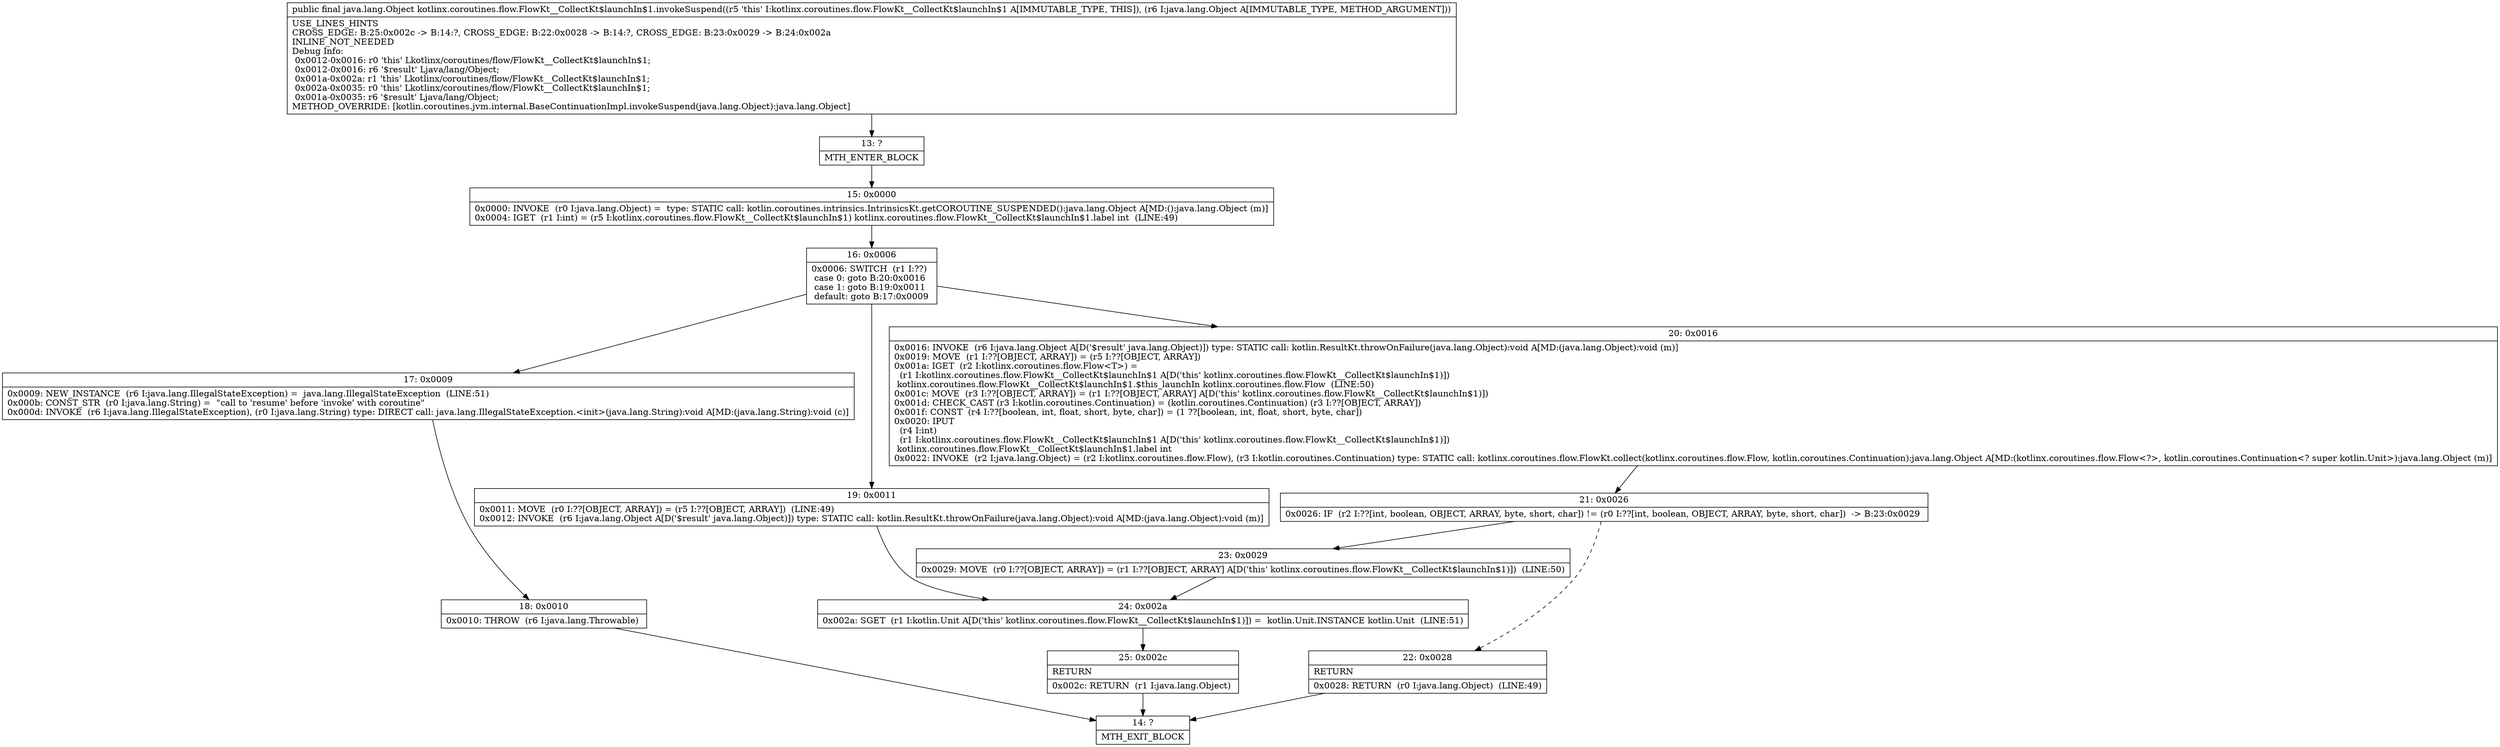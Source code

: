 digraph "CFG forkotlinx.coroutines.flow.FlowKt__CollectKt$launchIn$1.invokeSuspend(Ljava\/lang\/Object;)Ljava\/lang\/Object;" {
Node_13 [shape=record,label="{13\:\ ?|MTH_ENTER_BLOCK\l}"];
Node_15 [shape=record,label="{15\:\ 0x0000|0x0000: INVOKE  (r0 I:java.lang.Object) =  type: STATIC call: kotlin.coroutines.intrinsics.IntrinsicsKt.getCOROUTINE_SUSPENDED():java.lang.Object A[MD:():java.lang.Object (m)]\l0x0004: IGET  (r1 I:int) = (r5 I:kotlinx.coroutines.flow.FlowKt__CollectKt$launchIn$1) kotlinx.coroutines.flow.FlowKt__CollectKt$launchIn$1.label int  (LINE:49)\l}"];
Node_16 [shape=record,label="{16\:\ 0x0006|0x0006: SWITCH  (r1 I:??)\l case 0: goto B:20:0x0016\l case 1: goto B:19:0x0011\l default: goto B:17:0x0009 \l}"];
Node_17 [shape=record,label="{17\:\ 0x0009|0x0009: NEW_INSTANCE  (r6 I:java.lang.IllegalStateException) =  java.lang.IllegalStateException  (LINE:51)\l0x000b: CONST_STR  (r0 I:java.lang.String) =  \"call to 'resume' before 'invoke' with coroutine\" \l0x000d: INVOKE  (r6 I:java.lang.IllegalStateException), (r0 I:java.lang.String) type: DIRECT call: java.lang.IllegalStateException.\<init\>(java.lang.String):void A[MD:(java.lang.String):void (c)]\l}"];
Node_18 [shape=record,label="{18\:\ 0x0010|0x0010: THROW  (r6 I:java.lang.Throwable) \l}"];
Node_14 [shape=record,label="{14\:\ ?|MTH_EXIT_BLOCK\l}"];
Node_19 [shape=record,label="{19\:\ 0x0011|0x0011: MOVE  (r0 I:??[OBJECT, ARRAY]) = (r5 I:??[OBJECT, ARRAY])  (LINE:49)\l0x0012: INVOKE  (r6 I:java.lang.Object A[D('$result' java.lang.Object)]) type: STATIC call: kotlin.ResultKt.throwOnFailure(java.lang.Object):void A[MD:(java.lang.Object):void (m)]\l}"];
Node_24 [shape=record,label="{24\:\ 0x002a|0x002a: SGET  (r1 I:kotlin.Unit A[D('this' kotlinx.coroutines.flow.FlowKt__CollectKt$launchIn$1)]) =  kotlin.Unit.INSTANCE kotlin.Unit  (LINE:51)\l}"];
Node_25 [shape=record,label="{25\:\ 0x002c|RETURN\l|0x002c: RETURN  (r1 I:java.lang.Object) \l}"];
Node_20 [shape=record,label="{20\:\ 0x0016|0x0016: INVOKE  (r6 I:java.lang.Object A[D('$result' java.lang.Object)]) type: STATIC call: kotlin.ResultKt.throwOnFailure(java.lang.Object):void A[MD:(java.lang.Object):void (m)]\l0x0019: MOVE  (r1 I:??[OBJECT, ARRAY]) = (r5 I:??[OBJECT, ARRAY]) \l0x001a: IGET  (r2 I:kotlinx.coroutines.flow.Flow\<T\>) = \l  (r1 I:kotlinx.coroutines.flow.FlowKt__CollectKt$launchIn$1 A[D('this' kotlinx.coroutines.flow.FlowKt__CollectKt$launchIn$1)])\l kotlinx.coroutines.flow.FlowKt__CollectKt$launchIn$1.$this_launchIn kotlinx.coroutines.flow.Flow  (LINE:50)\l0x001c: MOVE  (r3 I:??[OBJECT, ARRAY]) = (r1 I:??[OBJECT, ARRAY] A[D('this' kotlinx.coroutines.flow.FlowKt__CollectKt$launchIn$1)]) \l0x001d: CHECK_CAST (r3 I:kotlin.coroutines.Continuation) = (kotlin.coroutines.Continuation) (r3 I:??[OBJECT, ARRAY]) \l0x001f: CONST  (r4 I:??[boolean, int, float, short, byte, char]) = (1 ??[boolean, int, float, short, byte, char]) \l0x0020: IPUT  \l  (r4 I:int)\l  (r1 I:kotlinx.coroutines.flow.FlowKt__CollectKt$launchIn$1 A[D('this' kotlinx.coroutines.flow.FlowKt__CollectKt$launchIn$1)])\l kotlinx.coroutines.flow.FlowKt__CollectKt$launchIn$1.label int \l0x0022: INVOKE  (r2 I:java.lang.Object) = (r2 I:kotlinx.coroutines.flow.Flow), (r3 I:kotlin.coroutines.Continuation) type: STATIC call: kotlinx.coroutines.flow.FlowKt.collect(kotlinx.coroutines.flow.Flow, kotlin.coroutines.Continuation):java.lang.Object A[MD:(kotlinx.coroutines.flow.Flow\<?\>, kotlin.coroutines.Continuation\<? super kotlin.Unit\>):java.lang.Object (m)]\l}"];
Node_21 [shape=record,label="{21\:\ 0x0026|0x0026: IF  (r2 I:??[int, boolean, OBJECT, ARRAY, byte, short, char]) != (r0 I:??[int, boolean, OBJECT, ARRAY, byte, short, char])  \-\> B:23:0x0029 \l}"];
Node_22 [shape=record,label="{22\:\ 0x0028|RETURN\l|0x0028: RETURN  (r0 I:java.lang.Object)  (LINE:49)\l}"];
Node_23 [shape=record,label="{23\:\ 0x0029|0x0029: MOVE  (r0 I:??[OBJECT, ARRAY]) = (r1 I:??[OBJECT, ARRAY] A[D('this' kotlinx.coroutines.flow.FlowKt__CollectKt$launchIn$1)])  (LINE:50)\l}"];
MethodNode[shape=record,label="{public final java.lang.Object kotlinx.coroutines.flow.FlowKt__CollectKt$launchIn$1.invokeSuspend((r5 'this' I:kotlinx.coroutines.flow.FlowKt__CollectKt$launchIn$1 A[IMMUTABLE_TYPE, THIS]), (r6 I:java.lang.Object A[IMMUTABLE_TYPE, METHOD_ARGUMENT]))  | USE_LINES_HINTS\lCROSS_EDGE: B:25:0x002c \-\> B:14:?, CROSS_EDGE: B:22:0x0028 \-\> B:14:?, CROSS_EDGE: B:23:0x0029 \-\> B:24:0x002a\lINLINE_NOT_NEEDED\lDebug Info:\l  0x0012\-0x0016: r0 'this' Lkotlinx\/coroutines\/flow\/FlowKt__CollectKt$launchIn$1;\l  0x0012\-0x0016: r6 '$result' Ljava\/lang\/Object;\l  0x001a\-0x002a: r1 'this' Lkotlinx\/coroutines\/flow\/FlowKt__CollectKt$launchIn$1;\l  0x002a\-0x0035: r0 'this' Lkotlinx\/coroutines\/flow\/FlowKt__CollectKt$launchIn$1;\l  0x001a\-0x0035: r6 '$result' Ljava\/lang\/Object;\lMETHOD_OVERRIDE: [kotlin.coroutines.jvm.internal.BaseContinuationImpl.invokeSuspend(java.lang.Object):java.lang.Object]\l}"];
MethodNode -> Node_13;Node_13 -> Node_15;
Node_15 -> Node_16;
Node_16 -> Node_17;
Node_16 -> Node_19;
Node_16 -> Node_20;
Node_17 -> Node_18;
Node_18 -> Node_14;
Node_19 -> Node_24;
Node_24 -> Node_25;
Node_25 -> Node_14;
Node_20 -> Node_21;
Node_21 -> Node_22[style=dashed];
Node_21 -> Node_23;
Node_22 -> Node_14;
Node_23 -> Node_24;
}


